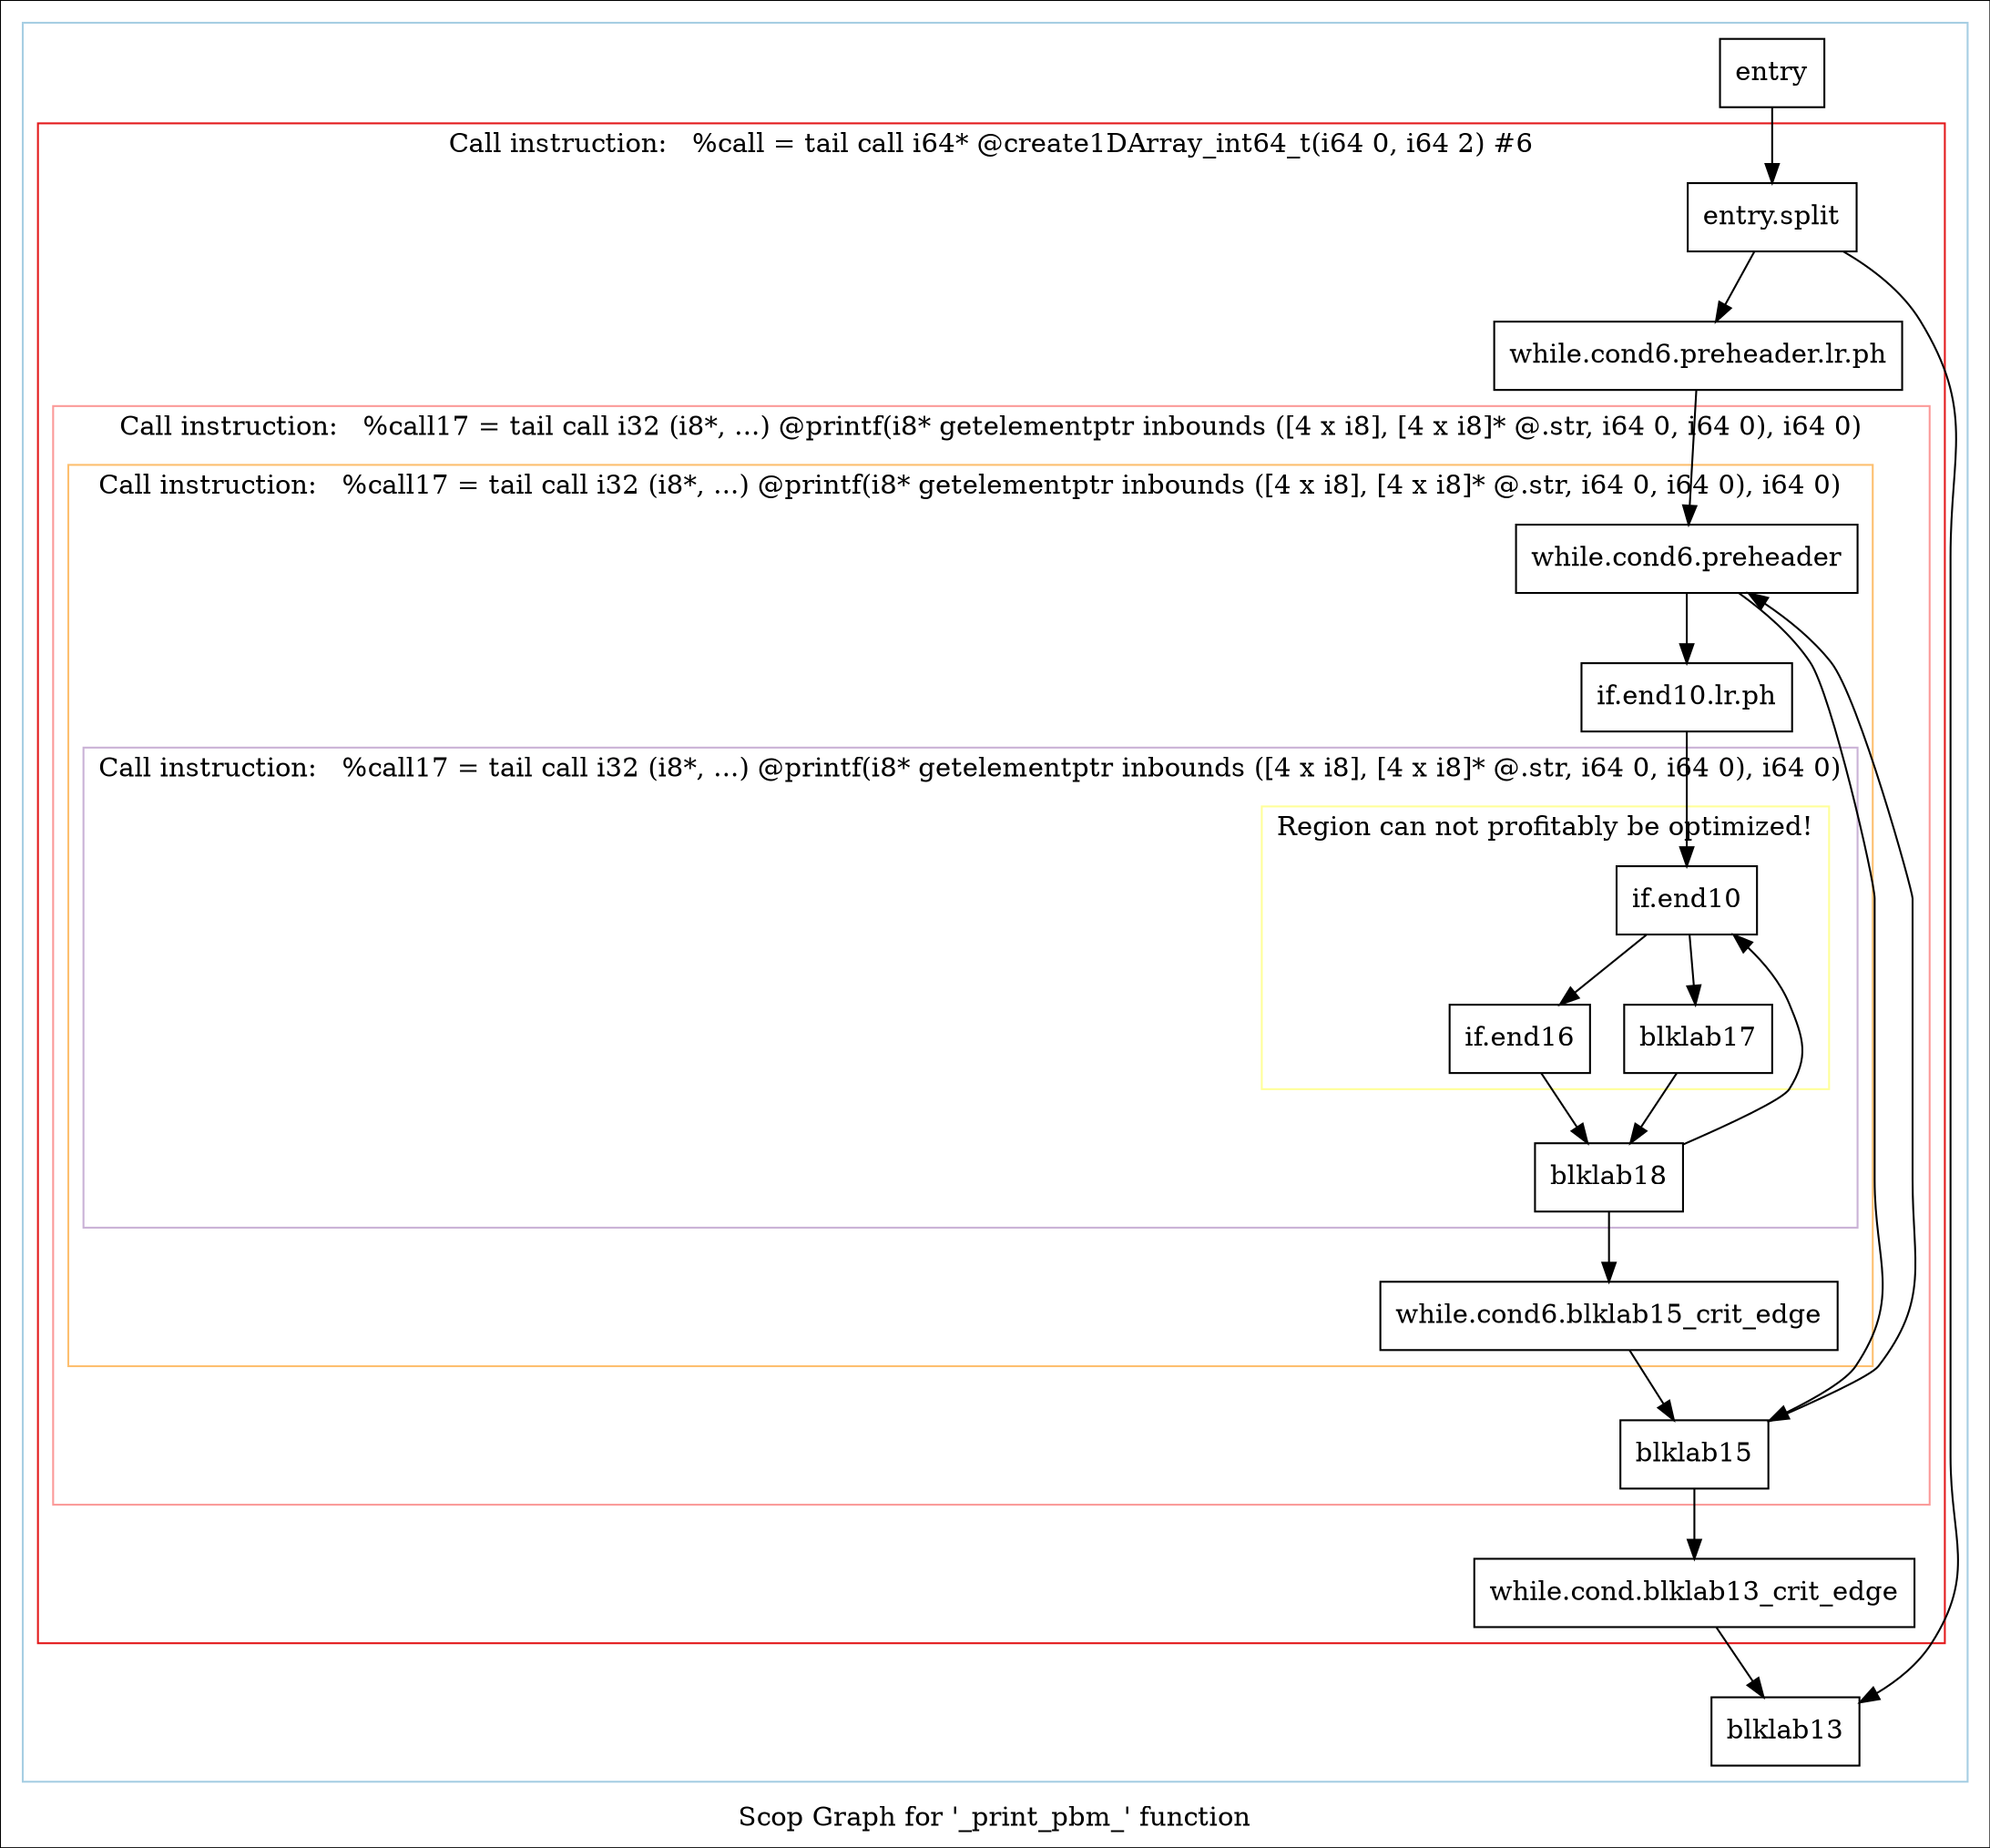 digraph "Scop Graph for '_print_pbm_' function" {
	label="Scop Graph for '_print_pbm_' function";

	Node0xc0f6870 [shape=record,label="{entry}"];
	Node0xc0f6870 -> Node0xc0f70d0;
	Node0xc0f70d0 [shape=record,label="{entry.split}"];
	Node0xc0f70d0 -> Node0xc0f7130;
	Node0xc0f70d0 -> Node0xc0f7290;
	Node0xc0f7130 [shape=record,label="{while.cond6.preheader.lr.ph}"];
	Node0xc0f7130 -> Node0xc0ec370;
	Node0xc0ec370 [shape=record,label="{while.cond6.preheader}"];
	Node0xc0ec370 -> Node0xc0ec410;
	Node0xc0ec370 -> Node0xc0ec430;
	Node0xc0ec410 [shape=record,label="{if.end10.lr.ph}"];
	Node0xc0ec410 -> Node0xc0ec450;
	Node0xc0ec450 [shape=record,label="{if.end10}"];
	Node0xc0ec450 -> Node0xc0eaa20;
	Node0xc0ec450 -> Node0xc119c20;
	Node0xc0eaa20 [shape=record,label="{if.end16}"];
	Node0xc0eaa20 -> Node0xc119c80;
	Node0xc119c80 [shape=record,label="{blklab18}"];
	Node0xc119c80 -> Node0xc0ec450[constraint=false];
	Node0xc119c80 -> Node0xc119d20;
	Node0xc119d20 [shape=record,label="{while.cond6.blklab15_crit_edge}"];
	Node0xc119d20 -> Node0xc0ec430;
	Node0xc0ec430 [shape=record,label="{blklab15}"];
	Node0xc0ec430 -> Node0xc0ec370[constraint=false];
	Node0xc0ec430 -> Node0xc119d40;
	Node0xc119d40 [shape=record,label="{while.cond.blklab13_crit_edge}"];
	Node0xc119d40 -> Node0xc0f7290;
	Node0xc0f7290 [shape=record,label="{blklab13}"];
	Node0xc119c20 [shape=record,label="{blklab17}"];
	Node0xc119c20 -> Node0xc119c80;
	colorscheme = "paired12"
        subgraph cluster_0xc0dffd0 {
          label = "";
          style = solid;
          color = 1
          subgraph cluster_0xc0ec1d0 {
            label = "Call instruction:   %call = tail call i64* @create1DArray_int64_t(i64 0, i64 2) #6";
            style = solid;
            color = 6
            subgraph cluster_0xc0ec150 {
              label = "Call instruction:   %call17 = tail call i32 (i8*, ...) @printf(i8* getelementptr inbounds ([4 x i8], [4 x i8]* @.str, i64 0, i64 0), i64 0)";
              style = solid;
              color = 5
              subgraph cluster_0xc0eb7f0 {
                label = "Call instruction:   %call17 = tail call i32 (i8*, ...) @printf(i8* getelementptr inbounds ([4 x i8], [4 x i8]* @.str, i64 0, i64 0), i64 0)";
                style = solid;
                color = 7
                subgraph cluster_0xc0eb770 {
                  label = "Call instruction:   %call17 = tail call i32 (i8*, ...) @printf(i8* getelementptr inbounds ([4 x i8], [4 x i8]* @.str, i64 0, i64 0), i64 0)";
                  style = solid;
                  color = 9
                  subgraph cluster_0xc146620 {
                    label = "Region can not profitably be optimized!";
                    style = solid;
                    color = 11
                    Node0xc0ec450;
                    Node0xc0eaa20;
                    Node0xc119c20;
                  }
                  Node0xc119c80;
                }
                Node0xc0ec370;
                Node0xc0ec410;
                Node0xc119d20;
              }
              Node0xc0ec430;
            }
            Node0xc0f70d0;
            Node0xc0f7130;
            Node0xc119d40;
          }
          Node0xc0f6870;
          Node0xc0f7290;
        }
}
